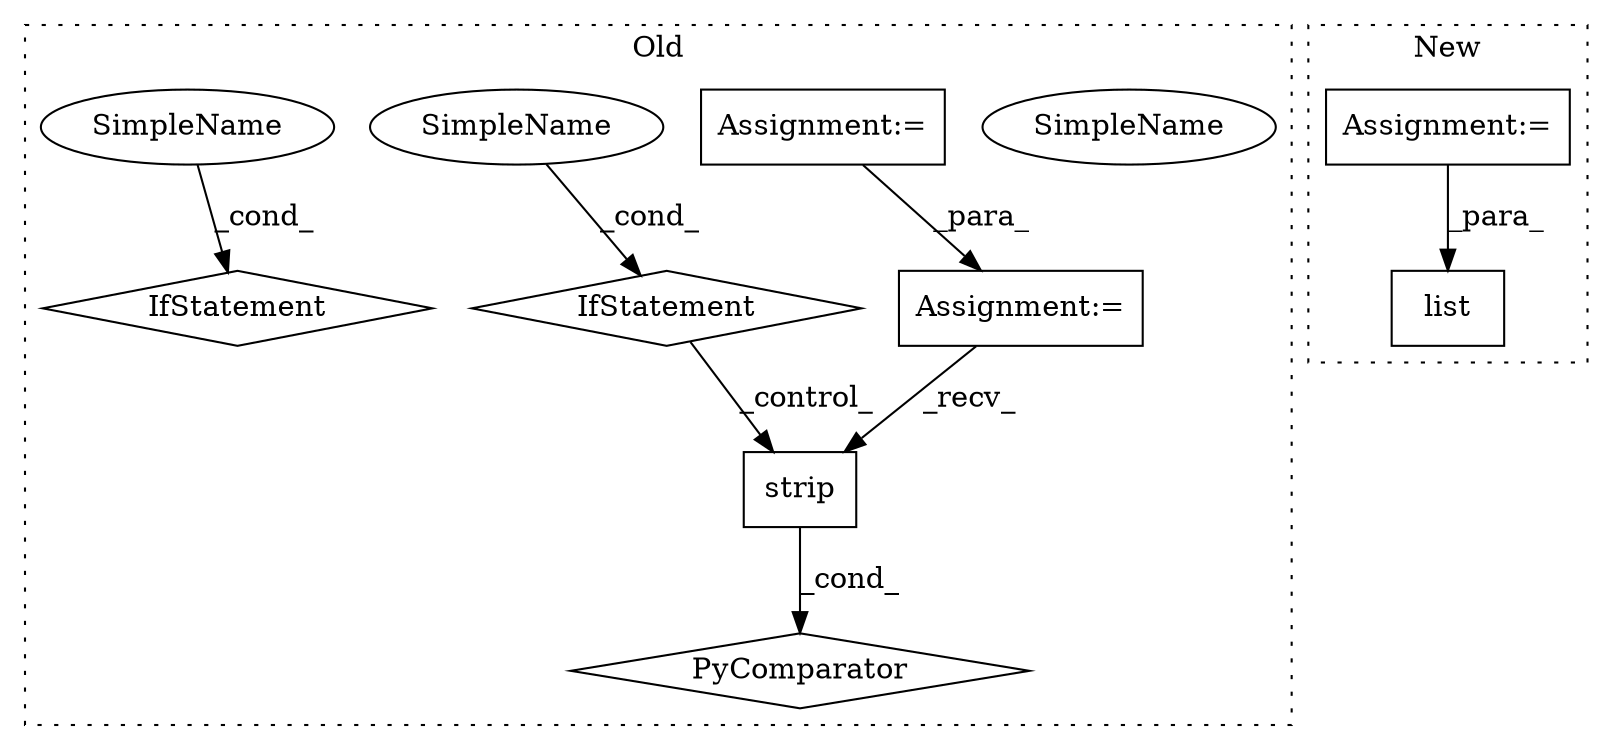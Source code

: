 digraph G {
subgraph cluster0 {
1 [label="strip" a="32" s="2667" l="7" shape="box"];
3 [label="IfStatement" a="25" s="2764" l="25" shape="diamond"];
4 [label="SimpleName" a="42" s="2784" l="5" shape="ellipse"];
6 [label="Assignment:=" a="7" s="2764" l="25" shape="box"];
7 [label="Assignment:=" a="7" s="2570" l="1" shape="box"];
8 [label="PyComparator" a="113" s="2764" l="25" shape="diamond"];
9 [label="IfStatement" a="25" s="2503" l="28" shape="diamond"];
10 [label="SimpleName" a="42" s="2784" l="5" shape="ellipse"];
11 [label="SimpleName" a="42" s="2526" l="5" shape="ellipse"];
label = "Old";
style="dotted";
}
subgraph cluster1 {
2 [label="list" a="32" s="5224,5267" l="5,1" shape="box"];
5 [label="Assignment:=" a="7" s="5183" l="1" shape="box"];
label = "New";
style="dotted";
}
1 -> 8 [label="_cond_"];
3 -> 1 [label="_control_"];
5 -> 2 [label="_para_"];
6 -> 1 [label="_recv_"];
7 -> 6 [label="_para_"];
10 -> 3 [label="_cond_"];
11 -> 9 [label="_cond_"];
}